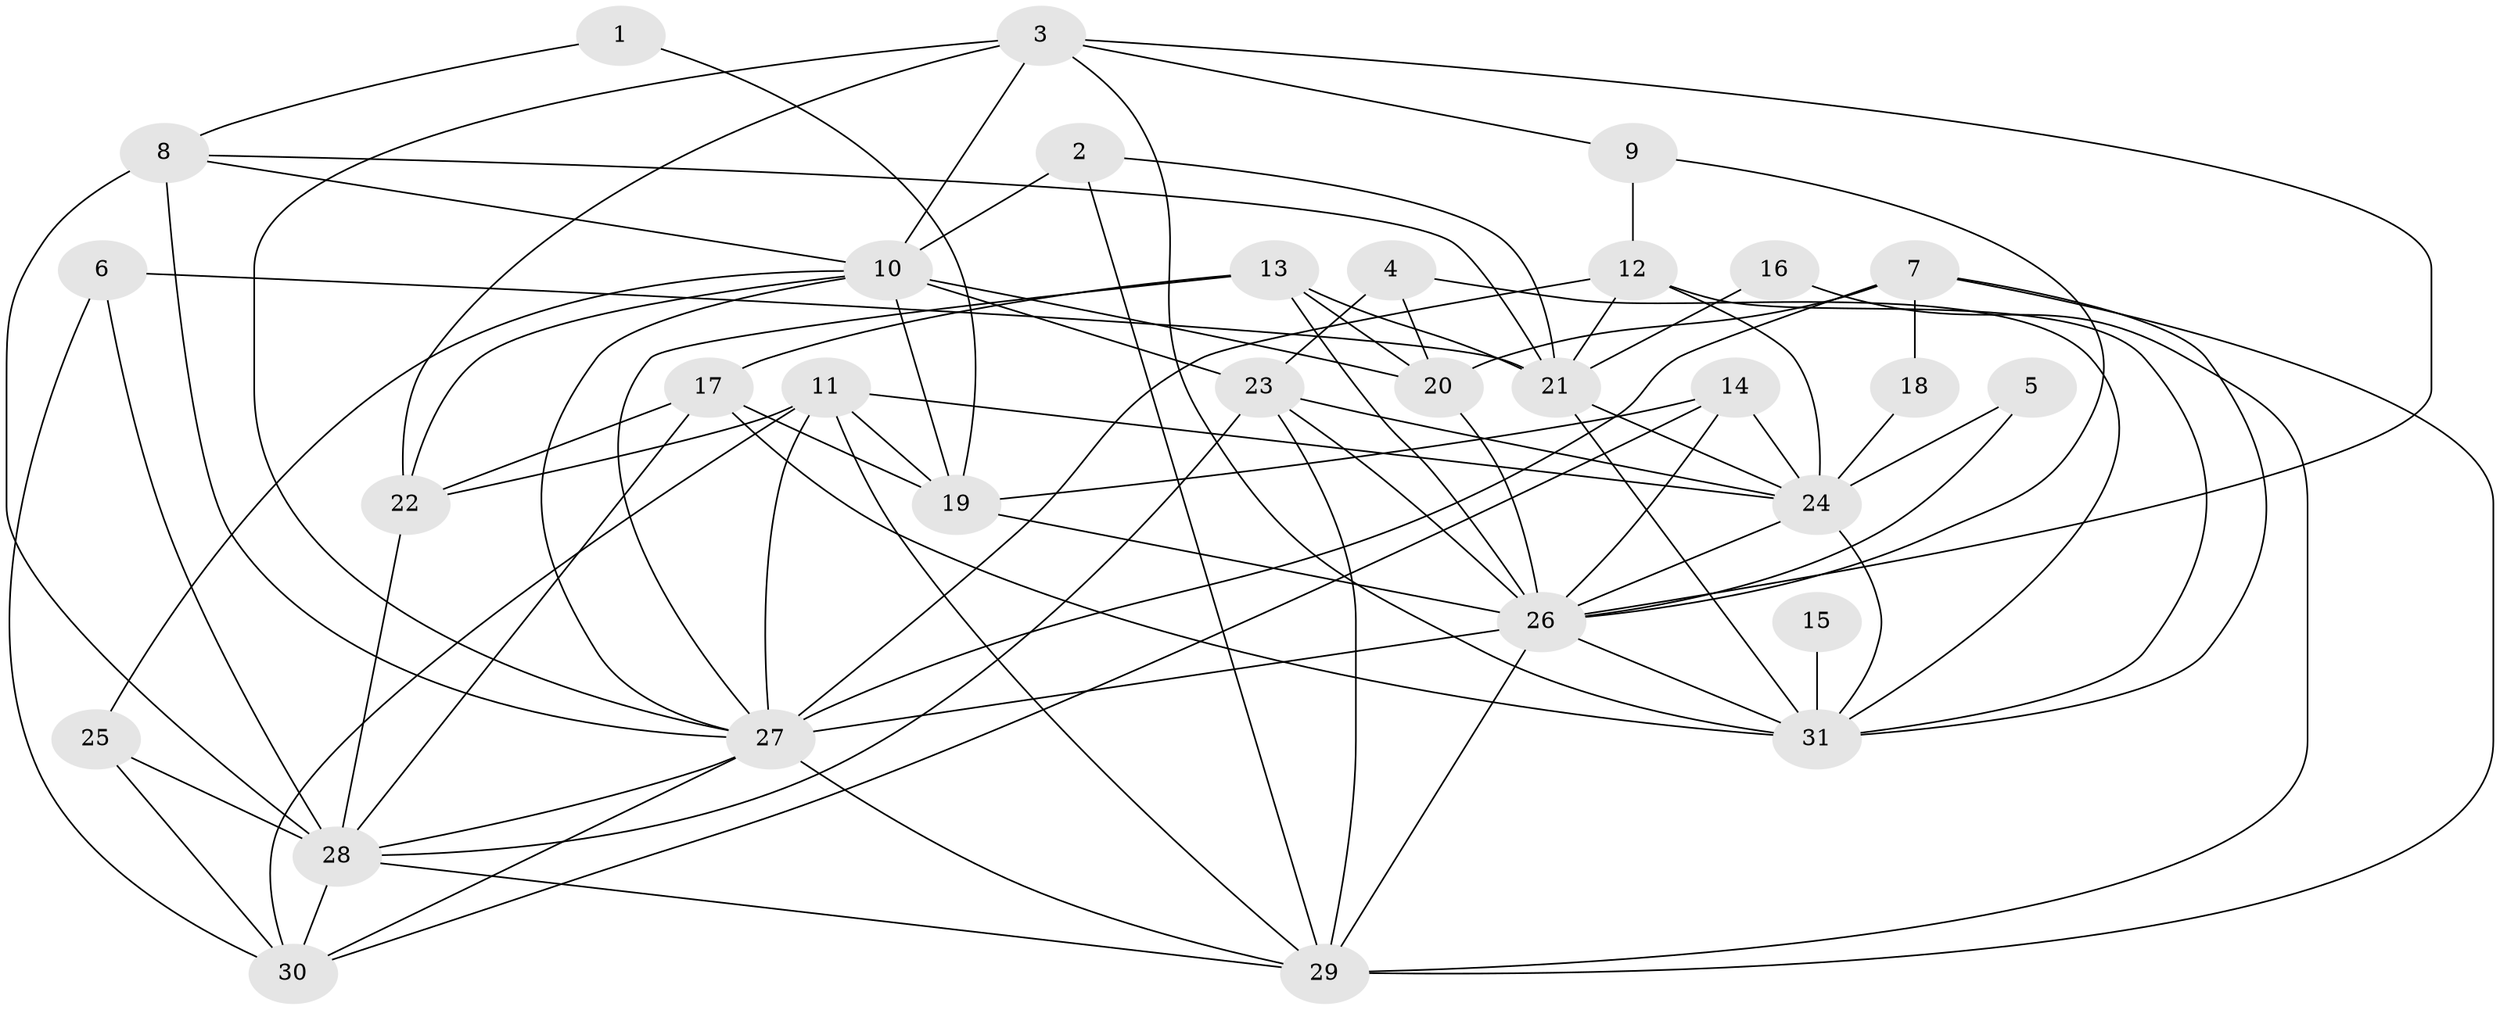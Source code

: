 // original degree distribution, {5: 0.12903225806451613, 6: 0.1774193548387097, 4: 0.27419354838709675, 2: 0.14516129032258066, 3: 0.25806451612903225, 8: 0.016129032258064516}
// Generated by graph-tools (version 1.1) at 2025/26/03/09/25 03:26:17]
// undirected, 31 vertices, 84 edges
graph export_dot {
graph [start="1"]
  node [color=gray90,style=filled];
  1;
  2;
  3;
  4;
  5;
  6;
  7;
  8;
  9;
  10;
  11;
  12;
  13;
  14;
  15;
  16;
  17;
  18;
  19;
  20;
  21;
  22;
  23;
  24;
  25;
  26;
  27;
  28;
  29;
  30;
  31;
  1 -- 8 [weight=1.0];
  1 -- 19 [weight=1.0];
  2 -- 10 [weight=1.0];
  2 -- 21 [weight=1.0];
  2 -- 29 [weight=1.0];
  3 -- 9 [weight=1.0];
  3 -- 10 [weight=1.0];
  3 -- 22 [weight=1.0];
  3 -- 26 [weight=1.0];
  3 -- 27 [weight=1.0];
  3 -- 31 [weight=1.0];
  4 -- 20 [weight=1.0];
  4 -- 23 [weight=1.0];
  4 -- 31 [weight=1.0];
  5 -- 24 [weight=1.0];
  5 -- 26 [weight=1.0];
  6 -- 21 [weight=1.0];
  6 -- 28 [weight=1.0];
  6 -- 30 [weight=1.0];
  7 -- 18 [weight=1.0];
  7 -- 20 [weight=1.0];
  7 -- 27 [weight=1.0];
  7 -- 29 [weight=1.0];
  7 -- 31 [weight=1.0];
  8 -- 10 [weight=1.0];
  8 -- 21 [weight=1.0];
  8 -- 27 [weight=1.0];
  8 -- 28 [weight=2.0];
  9 -- 12 [weight=1.0];
  9 -- 26 [weight=1.0];
  10 -- 19 [weight=1.0];
  10 -- 20 [weight=1.0];
  10 -- 22 [weight=1.0];
  10 -- 23 [weight=1.0];
  10 -- 25 [weight=1.0];
  10 -- 27 [weight=1.0];
  11 -- 19 [weight=2.0];
  11 -- 22 [weight=1.0];
  11 -- 24 [weight=1.0];
  11 -- 27 [weight=1.0];
  11 -- 29 [weight=1.0];
  11 -- 30 [weight=1.0];
  12 -- 21 [weight=2.0];
  12 -- 24 [weight=1.0];
  12 -- 27 [weight=2.0];
  12 -- 31 [weight=1.0];
  13 -- 17 [weight=1.0];
  13 -- 20 [weight=1.0];
  13 -- 21 [weight=1.0];
  13 -- 26 [weight=1.0];
  13 -- 27 [weight=1.0];
  14 -- 19 [weight=1.0];
  14 -- 24 [weight=1.0];
  14 -- 26 [weight=1.0];
  14 -- 30 [weight=1.0];
  15 -- 31 [weight=3.0];
  16 -- 21 [weight=1.0];
  16 -- 29 [weight=1.0];
  17 -- 19 [weight=1.0];
  17 -- 22 [weight=1.0];
  17 -- 28 [weight=1.0];
  17 -- 31 [weight=1.0];
  18 -- 24 [weight=1.0];
  19 -- 26 [weight=1.0];
  20 -- 26 [weight=1.0];
  21 -- 24 [weight=1.0];
  21 -- 31 [weight=1.0];
  22 -- 28 [weight=1.0];
  23 -- 24 [weight=1.0];
  23 -- 26 [weight=2.0];
  23 -- 28 [weight=1.0];
  23 -- 29 [weight=1.0];
  24 -- 26 [weight=1.0];
  24 -- 31 [weight=1.0];
  25 -- 28 [weight=2.0];
  25 -- 30 [weight=1.0];
  26 -- 27 [weight=1.0];
  26 -- 29 [weight=1.0];
  26 -- 31 [weight=1.0];
  27 -- 28 [weight=1.0];
  27 -- 29 [weight=1.0];
  27 -- 30 [weight=1.0];
  28 -- 29 [weight=1.0];
  28 -- 30 [weight=1.0];
}

